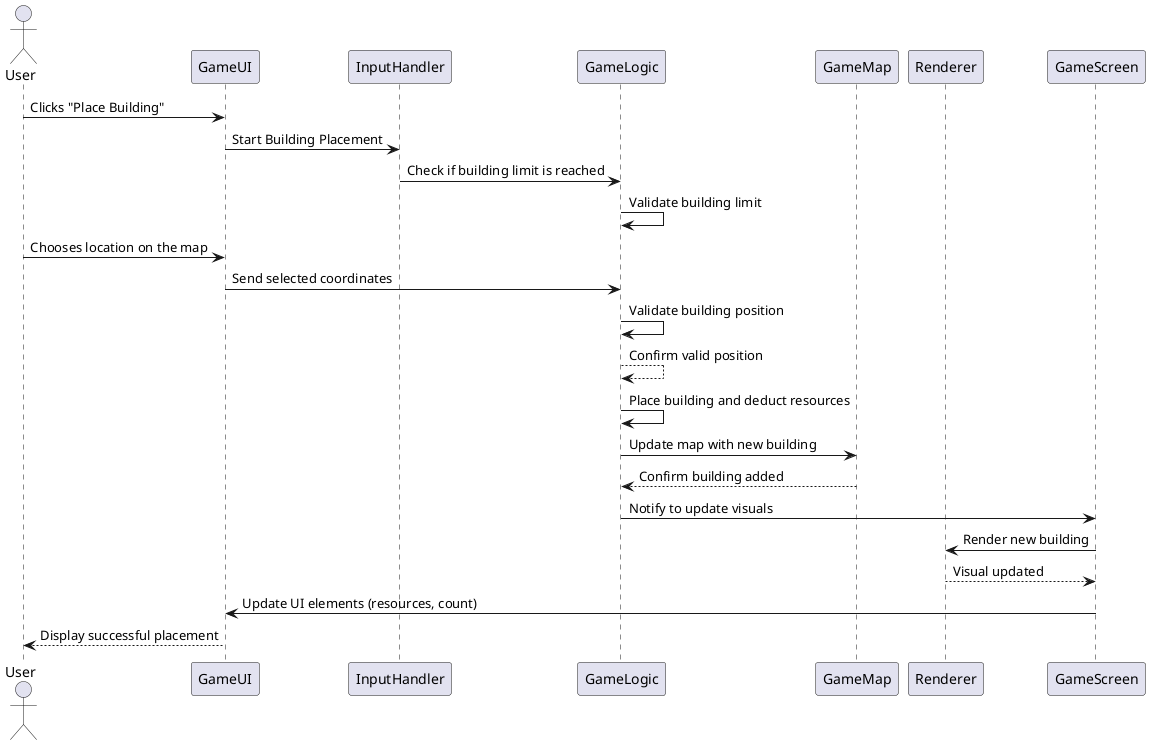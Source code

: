 @startuml
actor User
participant GameUI
participant InputHandler
participant GameLogic
participant GameMap
participant Renderer
participant GameScreen

User -> GameUI : Clicks "Place Building"
GameUI -> InputHandler : Start Building Placement
InputHandler -> GameLogic : Check if building limit is reached
GameLogic -> GameLogic : Validate building limit

User -> GameUI : Chooses location on the map
GameUI -> GameLogic : Send selected coordinates
GameLogic -> GameLogic : Validate building position
GameLogic --> GameLogic : Confirm valid position

GameLogic -> GameLogic : Place building and deduct resources
GameLogic -> GameMap : Update map with new building
GameMap --> GameLogic : Confirm building added

GameLogic -> GameScreen : Notify to update visuals
GameScreen -> Renderer : Render new building
Renderer --> GameScreen : Visual updated

GameScreen -> GameUI : Update UI elements (resources, count)
GameUI --> User : Display successful placement
@enduml
